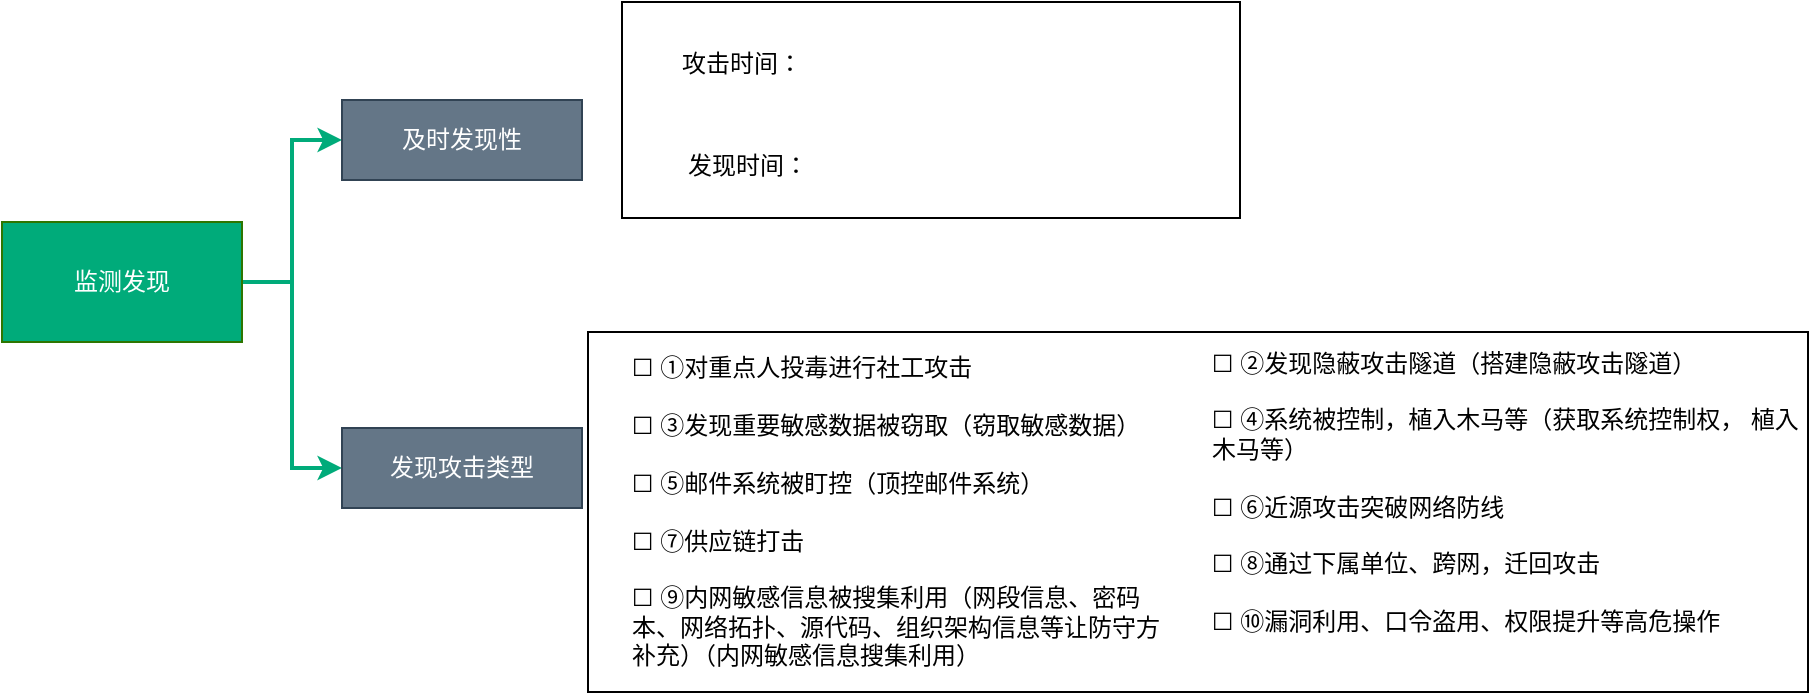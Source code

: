 <mxfile version="21.6.5" type="github">
  <diagram name="第 1 页" id="CrQ0aTaLahwgxUJB0Oti">
    <mxGraphModel dx="780" dy="496" grid="0" gridSize="10" guides="1" tooltips="1" connect="1" arrows="1" fold="1" page="1" pageScale="1" pageWidth="1200" pageHeight="1920" math="0" shadow="0">
      <root>
        <mxCell id="0" />
        <mxCell id="1" parent="0" />
        <mxCell id="eXfeWmbaZbOtzLUSjpVF-14" style="edgeStyle=orthogonalEdgeStyle;rounded=0;orthogonalLoop=1;jettySize=auto;html=1;exitX=1;exitY=0.5;exitDx=0;exitDy=0;entryX=0;entryY=0.5;entryDx=0;entryDy=0;strokeColor=#00AB7A;strokeWidth=2;" edge="1" parent="1" source="eXfeWmbaZbOtzLUSjpVF-1" target="eXfeWmbaZbOtzLUSjpVF-7">
          <mxGeometry relative="1" as="geometry" />
        </mxCell>
        <mxCell id="eXfeWmbaZbOtzLUSjpVF-15" style="edgeStyle=orthogonalEdgeStyle;rounded=0;orthogonalLoop=1;jettySize=auto;html=1;exitX=1;exitY=0.5;exitDx=0;exitDy=0;entryX=0;entryY=0.5;entryDx=0;entryDy=0;strokeColor=#00AB7A;strokeWidth=2;" edge="1" parent="1" source="eXfeWmbaZbOtzLUSjpVF-1" target="eXfeWmbaZbOtzLUSjpVF-8">
          <mxGeometry relative="1" as="geometry" />
        </mxCell>
        <mxCell id="eXfeWmbaZbOtzLUSjpVF-1" value="监测发现" style="rounded=0;whiteSpace=wrap;html=1;fillColor=#00ab7a;fontColor=#ffffff;strokeColor=#2D7600;" vertex="1" parent="1">
          <mxGeometry x="7" y="245" width="120" height="60" as="geometry" />
        </mxCell>
        <mxCell id="eXfeWmbaZbOtzLUSjpVF-3" value="" style="rounded=0;whiteSpace=wrap;html=1;" vertex="1" parent="1">
          <mxGeometry x="300" y="300" width="610" height="180" as="geometry" />
        </mxCell>
        <mxCell id="eXfeWmbaZbOtzLUSjpVF-4" value="&lt;div&gt;☐ ①对重点人投毒进行社工攻击&lt;/div&gt;&lt;div&gt;&lt;br&gt;&lt;/div&gt;&lt;div&gt;☐ ③发现重要敏感数据被窃取（窃取敏感数据）&lt;/div&gt;&lt;div&gt;&lt;br&gt;&lt;/div&gt;&lt;div&gt;☐ ⑤邮件系统被盯控（顶控邮件系统）&lt;/div&gt;&lt;div&gt;&lt;br&gt;&lt;/div&gt;&lt;div&gt;☐ ⑦供应链打击&lt;/div&gt;&lt;div&gt;&lt;br&gt;&lt;/div&gt;&lt;div&gt;☐ ⑨内网敏感信息被搜集利用（网段信息、密码本、网络拓扑、源代码、组织架构信息等让防守方补充）（内网敏感信息搜集利用）&lt;/div&gt;" style="text;html=1;strokeColor=none;fillColor=none;align=left;verticalAlign=middle;whiteSpace=wrap;rounded=0;" vertex="1" parent="1">
          <mxGeometry x="320" y="310" width="270" height="160" as="geometry" />
        </mxCell>
        <mxCell id="eXfeWmbaZbOtzLUSjpVF-5" value="&lt;div&gt;☐ ②发现隐蔽攻击隧道（搭建隐蔽攻击隧道）&lt;/div&gt;&lt;div&gt;&lt;br&gt;&lt;/div&gt;&lt;div&gt;☐ ④系统被控制，植入木马等（获取系统控制权， 植入木马等）&lt;/div&gt;&lt;div&gt;&lt;br&gt;&lt;/div&gt;&lt;div&gt;☐ ⑥近源攻击突破网络防线&lt;/div&gt;&lt;div&gt;&lt;br&gt;&lt;/div&gt;&lt;div&gt;☐ ⑧通过下属单位、跨网，迁回攻击&lt;/div&gt;&lt;div&gt;&lt;br&gt;&lt;/div&gt;&lt;div&gt;☐ ⑩漏洞利用、口令盗用、权限提升等高危操作&lt;/div&gt;" style="text;html=1;strokeColor=none;fillColor=none;align=left;verticalAlign=middle;whiteSpace=wrap;rounded=0;" vertex="1" parent="1">
          <mxGeometry x="610" y="300" width="300" height="160" as="geometry" />
        </mxCell>
        <mxCell id="eXfeWmbaZbOtzLUSjpVF-7" value="及时发现性" style="rounded=0;whiteSpace=wrap;html=1;fillColor=#647687;fontColor=#ffffff;strokeColor=#314354;" vertex="1" parent="1">
          <mxGeometry x="177" y="184" width="120" height="40" as="geometry" />
        </mxCell>
        <mxCell id="eXfeWmbaZbOtzLUSjpVF-8" value="发现攻击类型" style="rounded=0;whiteSpace=wrap;html=1;fillColor=#647687;fontColor=#ffffff;strokeColor=#314354;" vertex="1" parent="1">
          <mxGeometry x="177" y="348" width="120" height="40" as="geometry" />
        </mxCell>
        <mxCell id="eXfeWmbaZbOtzLUSjpVF-17" value="" style="rounded=0;whiteSpace=wrap;html=1;" vertex="1" parent="1">
          <mxGeometry x="317" y="135" width="309" height="108" as="geometry" />
        </mxCell>
        <mxCell id="eXfeWmbaZbOtzLUSjpVF-18" value="攻击时间：" style="text;html=1;strokeColor=none;fillColor=none;align=left;verticalAlign=middle;whiteSpace=wrap;rounded=0;" vertex="1" parent="1">
          <mxGeometry x="345" y="151" width="254" height="30" as="geometry" />
        </mxCell>
        <mxCell id="eXfeWmbaZbOtzLUSjpVF-19" value="发现时间：" style="text;html=1;strokeColor=none;fillColor=none;align=left;verticalAlign=middle;whiteSpace=wrap;rounded=0;" vertex="1" parent="1">
          <mxGeometry x="348" y="202" width="245" height="30" as="geometry" />
        </mxCell>
      </root>
    </mxGraphModel>
  </diagram>
</mxfile>
